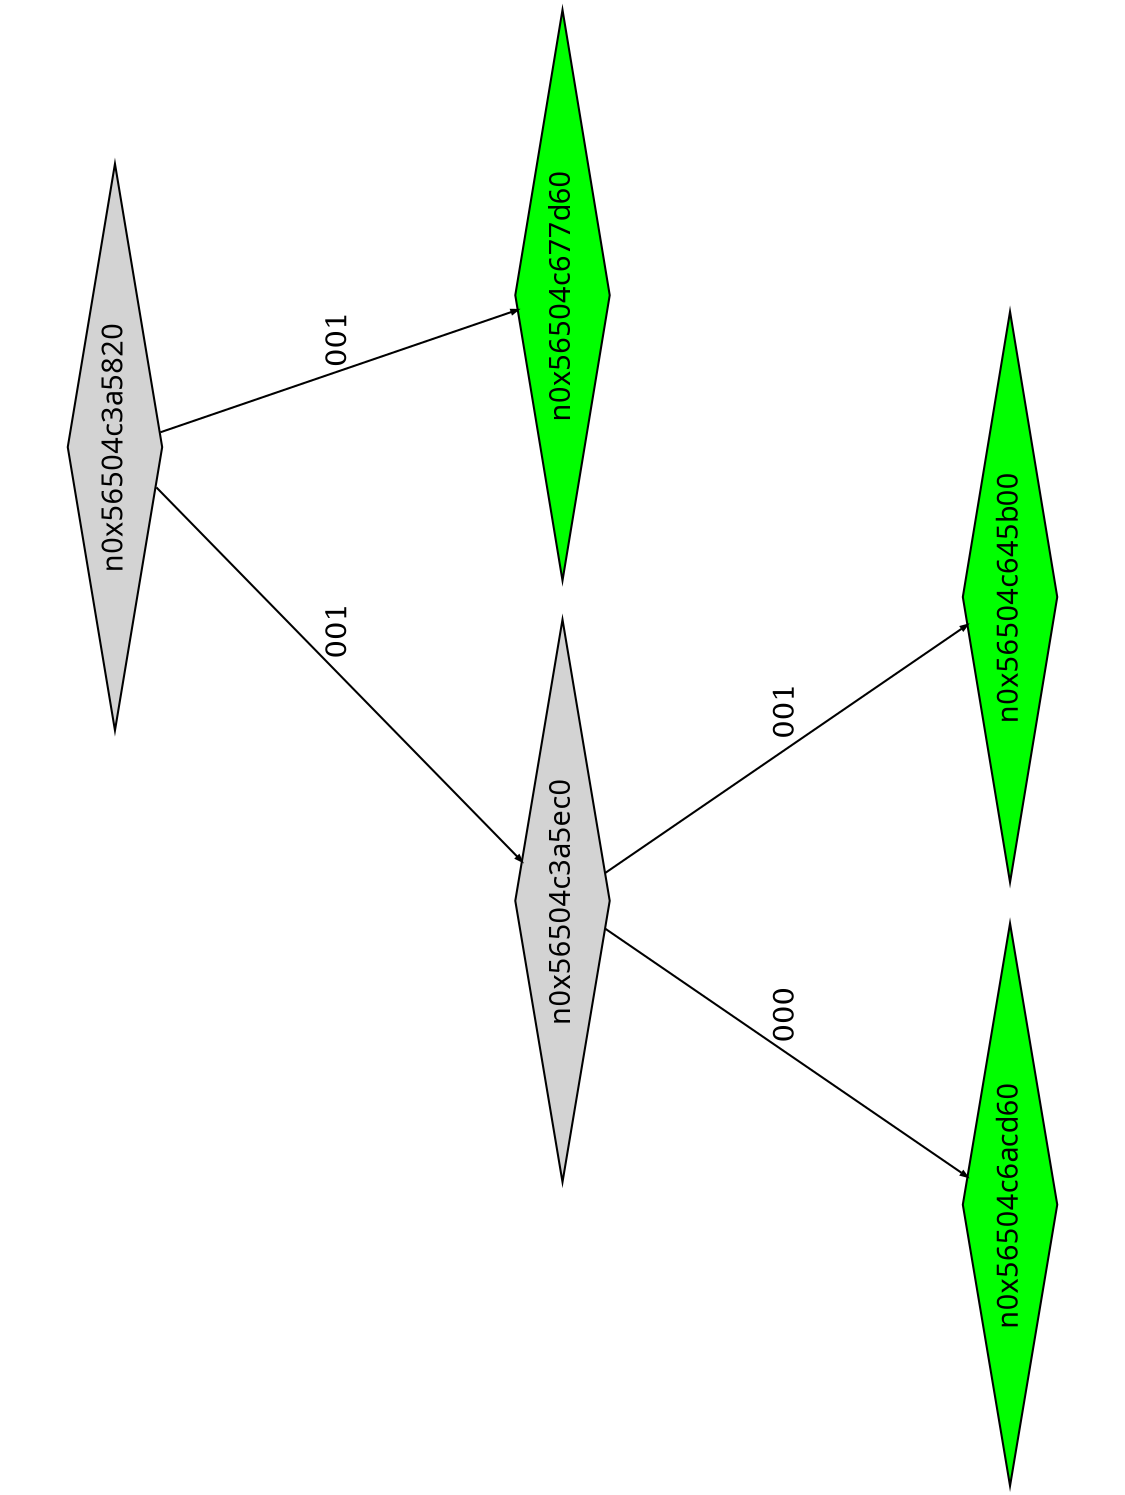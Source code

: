 digraph G {
	size="10,7.5";
	ratio=fill;
	rotate=90;
	center = "true";
	node [style="filled",width=.1,height=.1,fontname="Terminus"]
	edge [arrowsize=.3]
	n0x56504c3a5820 [shape=diamond];
	n0x56504c3a5820 -> n0x56504c3a5ec0 [label=001];
	n0x56504c3a5820 -> n0x56504c677d60 [label=001];
	n0x56504c677d60 [shape=diamond,fillcolor=green];
	n0x56504c3a5ec0 [shape=diamond];
	n0x56504c3a5ec0 -> n0x56504c6acd60 [label=000];
	n0x56504c3a5ec0 -> n0x56504c645b00 [label=001];
	n0x56504c645b00 [shape=diamond,fillcolor=green];
	n0x56504c6acd60 [shape=diamond,fillcolor=green];
}
